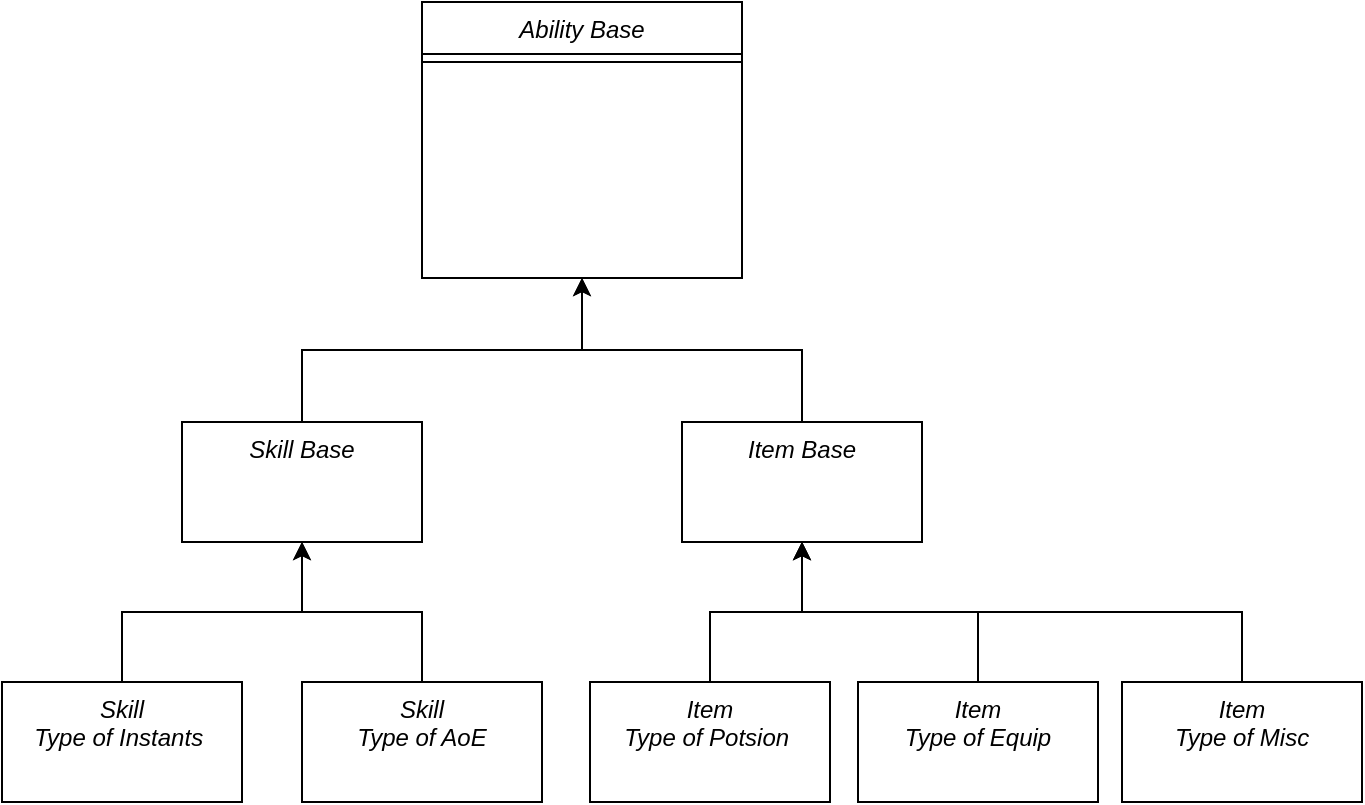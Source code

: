<mxfile version="14.9.6" type="github">
  <diagram id="C5RBs43oDa-KdzZeNtuy" name="Page-1">
    <mxGraphModel dx="1422" dy="794" grid="1" gridSize="10" guides="1" tooltips="1" connect="1" arrows="1" fold="1" page="1" pageScale="1" pageWidth="827" pageHeight="1169" math="0" shadow="0">
      <root>
        <mxCell id="WIyWlLk6GJQsqaUBKTNV-0" />
        <mxCell id="WIyWlLk6GJQsqaUBKTNV-1" parent="WIyWlLk6GJQsqaUBKTNV-0" />
        <mxCell id="VZdfGjh3_EOJoof761YB-5" value="Ability Base&#xa;&#xa;" style="swimlane;fontStyle=2;align=center;verticalAlign=top;childLayout=stackLayout;horizontal=1;startSize=26;horizontalStack=0;resizeParent=1;resizeLast=0;collapsible=1;marginBottom=0;rounded=0;shadow=0;strokeWidth=1;" vertex="1" parent="WIyWlLk6GJQsqaUBKTNV-1">
          <mxGeometry x="320" y="90" width="160" height="138" as="geometry">
            <mxRectangle x="230" y="140" width="160" height="26" as="alternateBounds" />
          </mxGeometry>
        </mxCell>
        <mxCell id="VZdfGjh3_EOJoof761YB-9" value="" style="line;html=1;strokeWidth=1;align=left;verticalAlign=middle;spacingTop=-1;spacingLeft=3;spacingRight=3;rotatable=0;labelPosition=right;points=[];portConstraint=eastwest;" vertex="1" parent="VZdfGjh3_EOJoof761YB-5">
          <mxGeometry y="26" width="160" height="8" as="geometry" />
        </mxCell>
        <mxCell id="VZdfGjh3_EOJoof761YB-16" style="edgeStyle=orthogonalEdgeStyle;rounded=0;orthogonalLoop=1;jettySize=auto;html=1;entryX=0.5;entryY=1;entryDx=0;entryDy=0;" edge="1" parent="WIyWlLk6GJQsqaUBKTNV-1" source="VZdfGjh3_EOJoof761YB-12" target="VZdfGjh3_EOJoof761YB-5">
          <mxGeometry relative="1" as="geometry" />
        </mxCell>
        <mxCell id="VZdfGjh3_EOJoof761YB-12" value="Skill Base" style="whiteSpace=wrap;html=1;rounded=0;shadow=0;fontStyle=2;verticalAlign=top;strokeWidth=1;startSize=26;" vertex="1" parent="WIyWlLk6GJQsqaUBKTNV-1">
          <mxGeometry x="200" y="300" width="120" height="60" as="geometry" />
        </mxCell>
        <mxCell id="VZdfGjh3_EOJoof761YB-23" style="edgeStyle=orthogonalEdgeStyle;rounded=0;orthogonalLoop=1;jettySize=auto;html=1;exitX=0.5;exitY=0;exitDx=0;exitDy=0;entryX=0.5;entryY=1;entryDx=0;entryDy=0;" edge="1" parent="WIyWlLk6GJQsqaUBKTNV-1" source="VZdfGjh3_EOJoof761YB-21" target="VZdfGjh3_EOJoof761YB-12">
          <mxGeometry relative="1" as="geometry" />
        </mxCell>
        <mxCell id="VZdfGjh3_EOJoof761YB-21" value="Skill &lt;br&gt;Type of Instants&amp;nbsp;" style="whiteSpace=wrap;html=1;rounded=0;shadow=0;fontStyle=2;verticalAlign=top;strokeWidth=1;startSize=26;" vertex="1" parent="WIyWlLk6GJQsqaUBKTNV-1">
          <mxGeometry x="110" y="430" width="120" height="60" as="geometry" />
        </mxCell>
        <mxCell id="VZdfGjh3_EOJoof761YB-24" style="edgeStyle=orthogonalEdgeStyle;rounded=0;orthogonalLoop=1;jettySize=auto;html=1;exitX=0.5;exitY=0;exitDx=0;exitDy=0;entryX=0.5;entryY=1;entryDx=0;entryDy=0;" edge="1" parent="WIyWlLk6GJQsqaUBKTNV-1" source="VZdfGjh3_EOJoof761YB-22" target="VZdfGjh3_EOJoof761YB-12">
          <mxGeometry relative="1" as="geometry">
            <mxPoint x="260" y="380" as="targetPoint" />
          </mxGeometry>
        </mxCell>
        <mxCell id="VZdfGjh3_EOJoof761YB-22" value="Skill &lt;br&gt;Type of AoE" style="whiteSpace=wrap;html=1;rounded=0;shadow=0;fontStyle=2;verticalAlign=top;strokeWidth=1;startSize=26;" vertex="1" parent="WIyWlLk6GJQsqaUBKTNV-1">
          <mxGeometry x="260" y="430" width="120" height="60" as="geometry" />
        </mxCell>
        <mxCell id="VZdfGjh3_EOJoof761YB-26" style="edgeStyle=orthogonalEdgeStyle;rounded=0;orthogonalLoop=1;jettySize=auto;html=1;entryX=0.5;entryY=1;entryDx=0;entryDy=0;" edge="1" parent="WIyWlLk6GJQsqaUBKTNV-1" source="VZdfGjh3_EOJoof761YB-25" target="VZdfGjh3_EOJoof761YB-5">
          <mxGeometry relative="1" as="geometry" />
        </mxCell>
        <mxCell id="VZdfGjh3_EOJoof761YB-25" value="Item Base" style="whiteSpace=wrap;html=1;rounded=0;shadow=0;fontStyle=2;verticalAlign=top;strokeWidth=1;startSize=26;" vertex="1" parent="WIyWlLk6GJQsqaUBKTNV-1">
          <mxGeometry x="450" y="300" width="120" height="60" as="geometry" />
        </mxCell>
        <mxCell id="VZdfGjh3_EOJoof761YB-30" style="edgeStyle=orthogonalEdgeStyle;rounded=0;orthogonalLoop=1;jettySize=auto;html=1;exitX=0.5;exitY=0;exitDx=0;exitDy=0;entryX=0.5;entryY=1;entryDx=0;entryDy=0;" edge="1" parent="WIyWlLk6GJQsqaUBKTNV-1" source="VZdfGjh3_EOJoof761YB-27" target="VZdfGjh3_EOJoof761YB-25">
          <mxGeometry relative="1" as="geometry" />
        </mxCell>
        <mxCell id="VZdfGjh3_EOJoof761YB-27" value="Item &lt;br&gt;Type of Potsion&amp;nbsp;" style="whiteSpace=wrap;html=1;rounded=0;shadow=0;fontStyle=2;verticalAlign=top;strokeWidth=1;startSize=26;" vertex="1" parent="WIyWlLk6GJQsqaUBKTNV-1">
          <mxGeometry x="404" y="430" width="120" height="60" as="geometry" />
        </mxCell>
        <mxCell id="VZdfGjh3_EOJoof761YB-31" style="edgeStyle=orthogonalEdgeStyle;rounded=0;orthogonalLoop=1;jettySize=auto;html=1;exitX=0.5;exitY=0;exitDx=0;exitDy=0;entryX=0.5;entryY=1;entryDx=0;entryDy=0;" edge="1" parent="WIyWlLk6GJQsqaUBKTNV-1" source="VZdfGjh3_EOJoof761YB-28" target="VZdfGjh3_EOJoof761YB-25">
          <mxGeometry relative="1" as="geometry">
            <mxPoint x="490" y="380" as="targetPoint" />
          </mxGeometry>
        </mxCell>
        <mxCell id="VZdfGjh3_EOJoof761YB-28" value="Item &lt;br&gt;Type of Equip" style="whiteSpace=wrap;html=1;rounded=0;shadow=0;fontStyle=2;verticalAlign=top;strokeWidth=1;startSize=26;" vertex="1" parent="WIyWlLk6GJQsqaUBKTNV-1">
          <mxGeometry x="538" y="430" width="120" height="60" as="geometry" />
        </mxCell>
        <mxCell id="VZdfGjh3_EOJoof761YB-32" style="edgeStyle=orthogonalEdgeStyle;rounded=0;orthogonalLoop=1;jettySize=auto;html=1;exitX=0.5;exitY=0;exitDx=0;exitDy=0;entryX=0.5;entryY=1;entryDx=0;entryDy=0;" edge="1" parent="WIyWlLk6GJQsqaUBKTNV-1" source="VZdfGjh3_EOJoof761YB-29" target="VZdfGjh3_EOJoof761YB-25">
          <mxGeometry relative="1" as="geometry">
            <mxPoint x="490" y="380" as="targetPoint" />
          </mxGeometry>
        </mxCell>
        <mxCell id="VZdfGjh3_EOJoof761YB-29" value="Item &lt;br&gt;Type of Misc" style="whiteSpace=wrap;html=1;rounded=0;shadow=0;fontStyle=2;verticalAlign=top;strokeWidth=1;startSize=26;" vertex="1" parent="WIyWlLk6GJQsqaUBKTNV-1">
          <mxGeometry x="670" y="430" width="120" height="60" as="geometry" />
        </mxCell>
      </root>
    </mxGraphModel>
  </diagram>
</mxfile>
